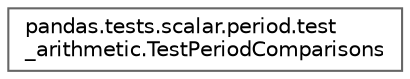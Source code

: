 digraph "Graphical Class Hierarchy"
{
 // LATEX_PDF_SIZE
  bgcolor="transparent";
  edge [fontname=Helvetica,fontsize=10,labelfontname=Helvetica,labelfontsize=10];
  node [fontname=Helvetica,fontsize=10,shape=box,height=0.2,width=0.4];
  rankdir="LR";
  Node0 [id="Node000000",label="pandas.tests.scalar.period.test\l_arithmetic.TestPeriodComparisons",height=0.2,width=0.4,color="grey40", fillcolor="white", style="filled",URL="$d6/d64/classpandas_1_1tests_1_1scalar_1_1period_1_1test__arithmetic_1_1TestPeriodComparisons.html",tooltip=" "];
}
